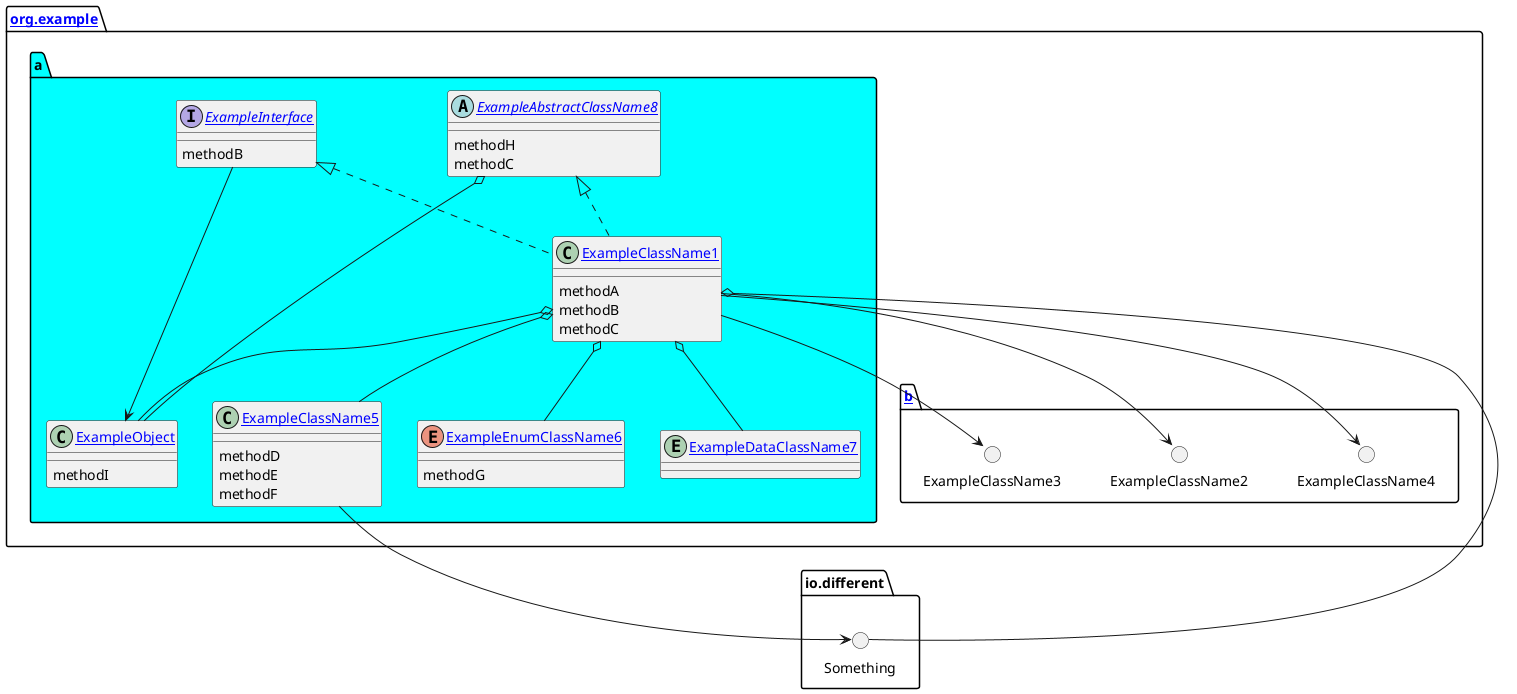 @startuml
package "[[example/root/generated/example_relations.puml org.example]]" as p\$_0 #ffffff {
    package "a" #00FFFF {
        class "[[src/main/org/example/a/ExampleClassName1.kt ExampleClassName1]]" as ExampleClassName1 {
            {method} methodA
            {method} methodB
            {method} methodC
        }
        class "[[src/main/org/example/a/ExampleClassName5.kt ExampleClassName5]]" as ExampleClassName5 {
            {method} methodD
            {method} methodE
            {method} methodF
        }
        enum "[[src/main/org/example/a/ExampleEnumClassName6.kt ExampleEnumClassName6]]" as ExampleEnumClassName6 {
            {method} methodG
        }
        entity "[[src/main/org/example/a/ExampleDataClassName7.kt ExampleDataClassName7]]" as ExampleDataClassName7 {
        }
        interface "[[src/main/org/example/a/ExampleInterface.kt ExampleInterface]]" as ExampleInterface {
            {method} methodB
        }
        abstract class "[[src/main/org/example/a/ExampleAbstractClassName8.kt ExampleAbstractClassName8]]" as ExampleAbstractClassName8 {
            {method} methodH
            {method} methodC
        }
        class "[[src/main/org/example/a/ExampleObject.kt ExampleObject]]" as ExampleObject {
            {method} methodI
        }
    }
    package "[[example/root/generated/org/example/b/example_relations.puml b]]" as p\$_1 #ffffff {
        circle "ExampleClassName2"
        circle "ExampleClassName3"
        circle "ExampleClassName4"
    }
}
package "io.different" as p\$_2 #ffffff {
    circle "Something"
}

ExampleClassName1 .up.|> ExampleInterface
ExampleClassName1 .up.|> ExampleAbstractClassName8
ExampleClassName1 o-down- ExampleClassName5
ExampleClassName1 o-down- ExampleEnumClassName6
ExampleClassName1 o-down- ExampleDataClassName7
ExampleClassName1 o-down- Something
ExampleClassName1 o-down- ExampleObject
ExampleClassName1 -down-> ExampleClassName2
ExampleClassName1 -down-> ExampleClassName3
ExampleClassName1 -down-> ExampleClassName4
ExampleClassName5 -down-> Something
ExampleInterface -down-> ExampleObject
ExampleAbstractClassName8 o-down- ExampleObject
@enduml
